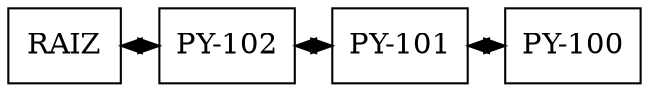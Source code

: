 digraph ColaPCapa{ 
 node[shape=box] 
 rankdir=UD;
{rank=same; 
nodo0xfa1c50[label="RAIZ" ,group=0]; 
nodo0xfa1eb0[label="PY-102" ,group=1]; 
nodo0xfa66f0[label="PY-101" ,group=2]; 
nodo0xfa6740[label="PY-100" ,group=3]; 
} 
nodo0xfa1c50 -> nodo0xfa1eb0 [dir=both];
nodo0xfa1eb0 -> nodo0xfa66f0 [dir=both];
nodo0xfa66f0 -> nodo0xfa6740 [dir=both];
} 
